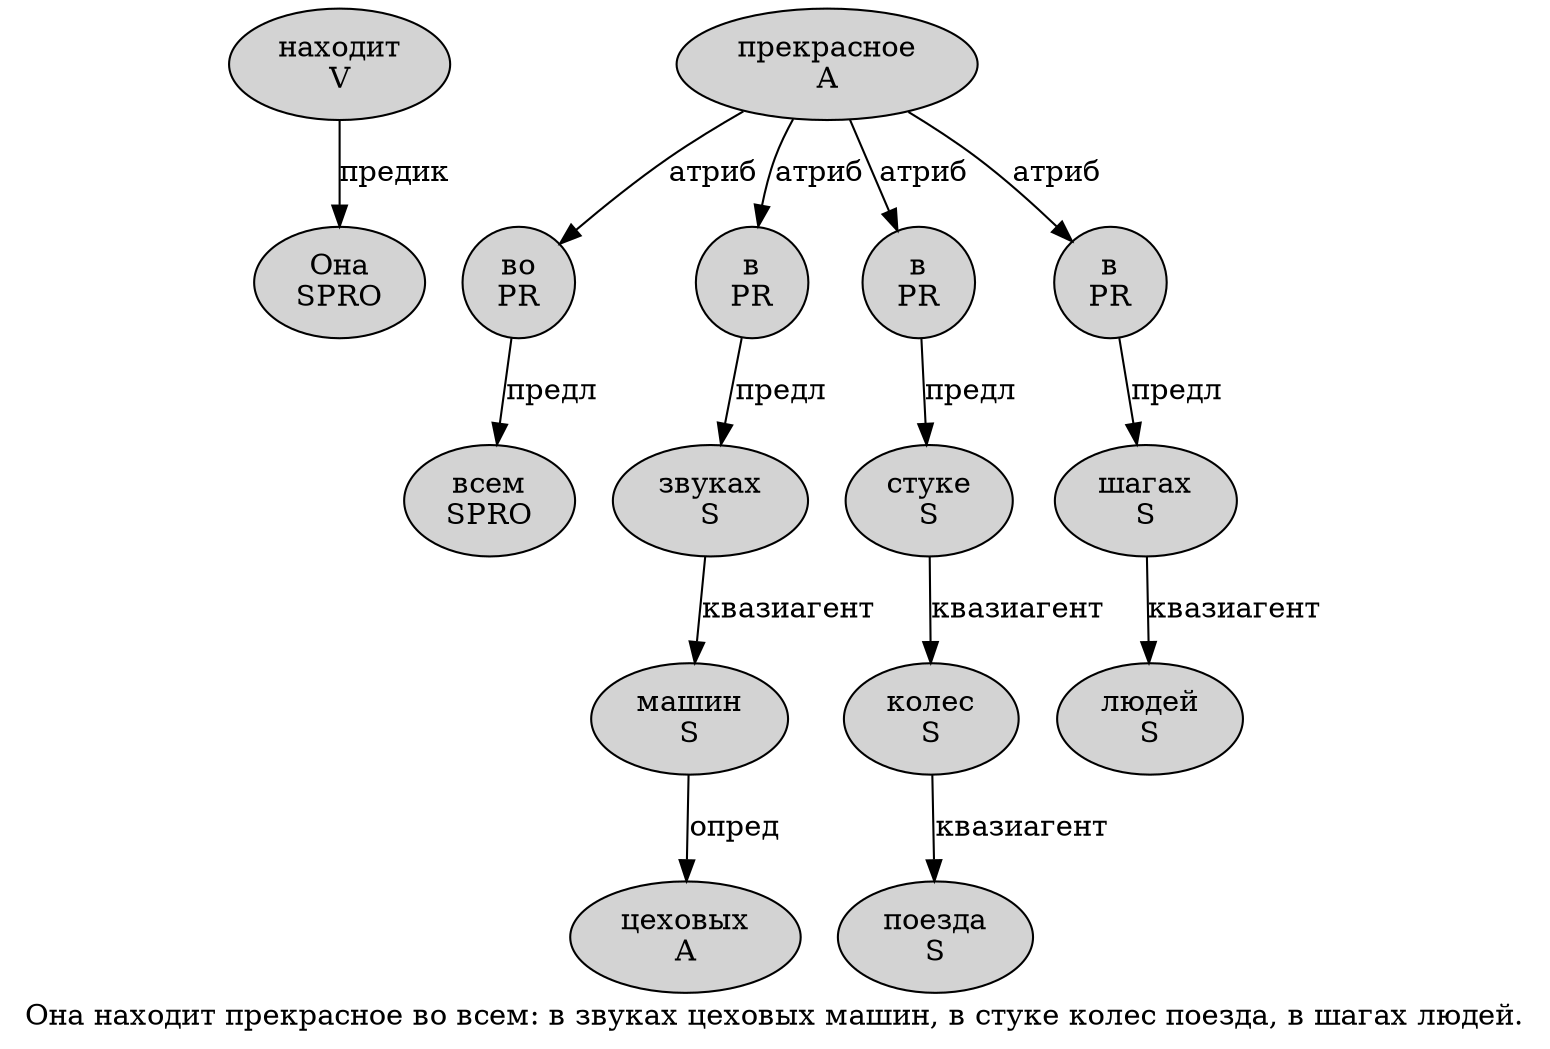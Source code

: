 digraph SENTENCE_1500 {
	graph [label="Она находит прекрасное во всем: в звуках цеховых машин, в стуке колес поезда, в шагах людей."]
	node [style=filled]
		0 [label="Она
SPRO" color="" fillcolor=lightgray penwidth=1 shape=ellipse]
		1 [label="находит
V" color="" fillcolor=lightgray penwidth=1 shape=ellipse]
		2 [label="прекрасное
A" color="" fillcolor=lightgray penwidth=1 shape=ellipse]
		3 [label="во
PR" color="" fillcolor=lightgray penwidth=1 shape=ellipse]
		4 [label="всем
SPRO" color="" fillcolor=lightgray penwidth=1 shape=ellipse]
		6 [label="в
PR" color="" fillcolor=lightgray penwidth=1 shape=ellipse]
		7 [label="звуках
S" color="" fillcolor=lightgray penwidth=1 shape=ellipse]
		8 [label="цеховых
A" color="" fillcolor=lightgray penwidth=1 shape=ellipse]
		9 [label="машин
S" color="" fillcolor=lightgray penwidth=1 shape=ellipse]
		11 [label="в
PR" color="" fillcolor=lightgray penwidth=1 shape=ellipse]
		12 [label="стуке
S" color="" fillcolor=lightgray penwidth=1 shape=ellipse]
		13 [label="колес
S" color="" fillcolor=lightgray penwidth=1 shape=ellipse]
		14 [label="поезда
S" color="" fillcolor=lightgray penwidth=1 shape=ellipse]
		16 [label="в
PR" color="" fillcolor=lightgray penwidth=1 shape=ellipse]
		17 [label="шагах
S" color="" fillcolor=lightgray penwidth=1 shape=ellipse]
		18 [label="людей
S" color="" fillcolor=lightgray penwidth=1 shape=ellipse]
			1 -> 0 [label="предик"]
			3 -> 4 [label="предл"]
			11 -> 12 [label="предл"]
			9 -> 8 [label="опред"]
			16 -> 17 [label="предл"]
			12 -> 13 [label="квазиагент"]
			2 -> 3 [label="атриб"]
			2 -> 6 [label="атриб"]
			2 -> 11 [label="атриб"]
			2 -> 16 [label="атриб"]
			17 -> 18 [label="квазиагент"]
			7 -> 9 [label="квазиагент"]
			6 -> 7 [label="предл"]
			13 -> 14 [label="квазиагент"]
}